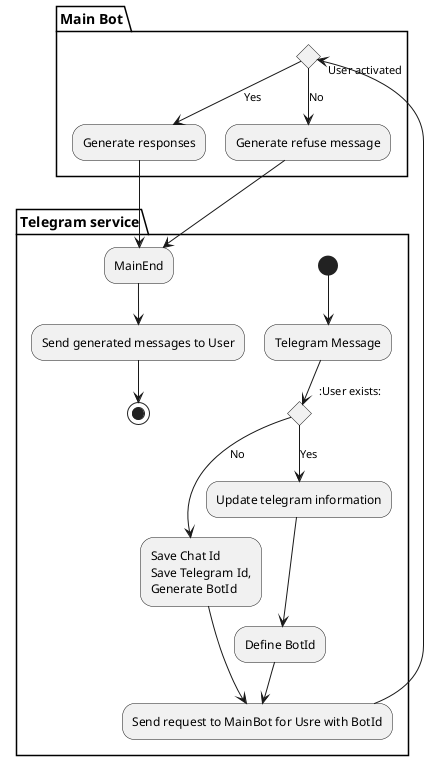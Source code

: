 @startuml "Telagram message processing"

partition "Telegram service" {
    (*) --> "Telegram Message"
    if :User exists: then
    --> [No]  "Save Chat Id
    Save Telegram Id,
    Generate BotId"
    -down-> "Send request to MainBot for Usre with BotId" as TO_MAIN_BOT
    else
    -->[Yes] "Update telegram information"
    --> "Define BotId"
    -down-> "Send request to MainBot for Usre with BotId" as TO_MAIN_BOT
    endif


    MainEnd -down-> "Send generated messages to User"
    -down-> (*)
}

partition "Main Bot" {
    TO_MAIN_BOT -right-> if "User activated" then
    -down-> [Yes] "Generate responses"
    -down-> "Send messages to telegram service" as MainEnd
    else
    -down-> [No] "Generate refuse message"
    -down-> "Send messages to telegram service" as MainEnd
    endif
}

@enduml